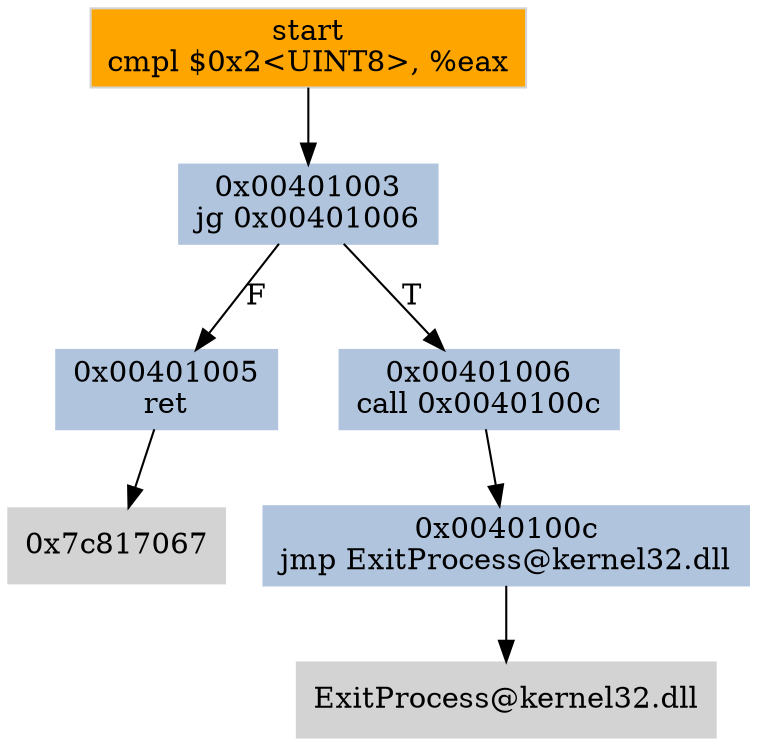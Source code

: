 digraph G {
node[shape=rectangle,style=filled,fillcolor=lightsteelblue,color=lightsteelblue]
bgcolor="transparent"
a0x00401000cmpl_0x2UINT8_eax[label="start\ncmpl $0x2<UINT8>, %eax",color="lightgrey",fillcolor="orange"];
a0x00401003jg_0x00401006[label="0x00401003\njg 0x00401006"];
a0x00401005ret[label="0x00401005\nret"];
a0x00401006call_0x0040100c[label="0x00401006\ncall 0x0040100c"];
a0x0040100cjmp_ExitProcess_kernel32_dll[label="0x0040100c\njmp ExitProcess@kernel32.dll"];
ExitProcess_kernel32_dll[label="ExitProcess@kernel32.dll",color="lightgrey",fillcolor="lightgrey"];
a0x7c817067[label="0x7c817067",color="lightgrey",fillcolor="lightgrey"];
a0x00401000cmpl_0x2UINT8_eax -> a0x00401003jg_0x00401006 [color="#000000"];
a0x00401003jg_0x00401006 -> a0x00401005ret [color="#000000",label="F"];
a0x00401003jg_0x00401006 -> a0x00401006call_0x0040100c [color="#000000",label="T"];
a0x00401006call_0x0040100c -> a0x0040100cjmp_ExitProcess_kernel32_dll [color="#000000"];
a0x0040100cjmp_ExitProcess_kernel32_dll -> ExitProcess_kernel32_dll [color="#000000"];
a0x00401005ret -> a0x7c817067 [color="#000000"];
}
